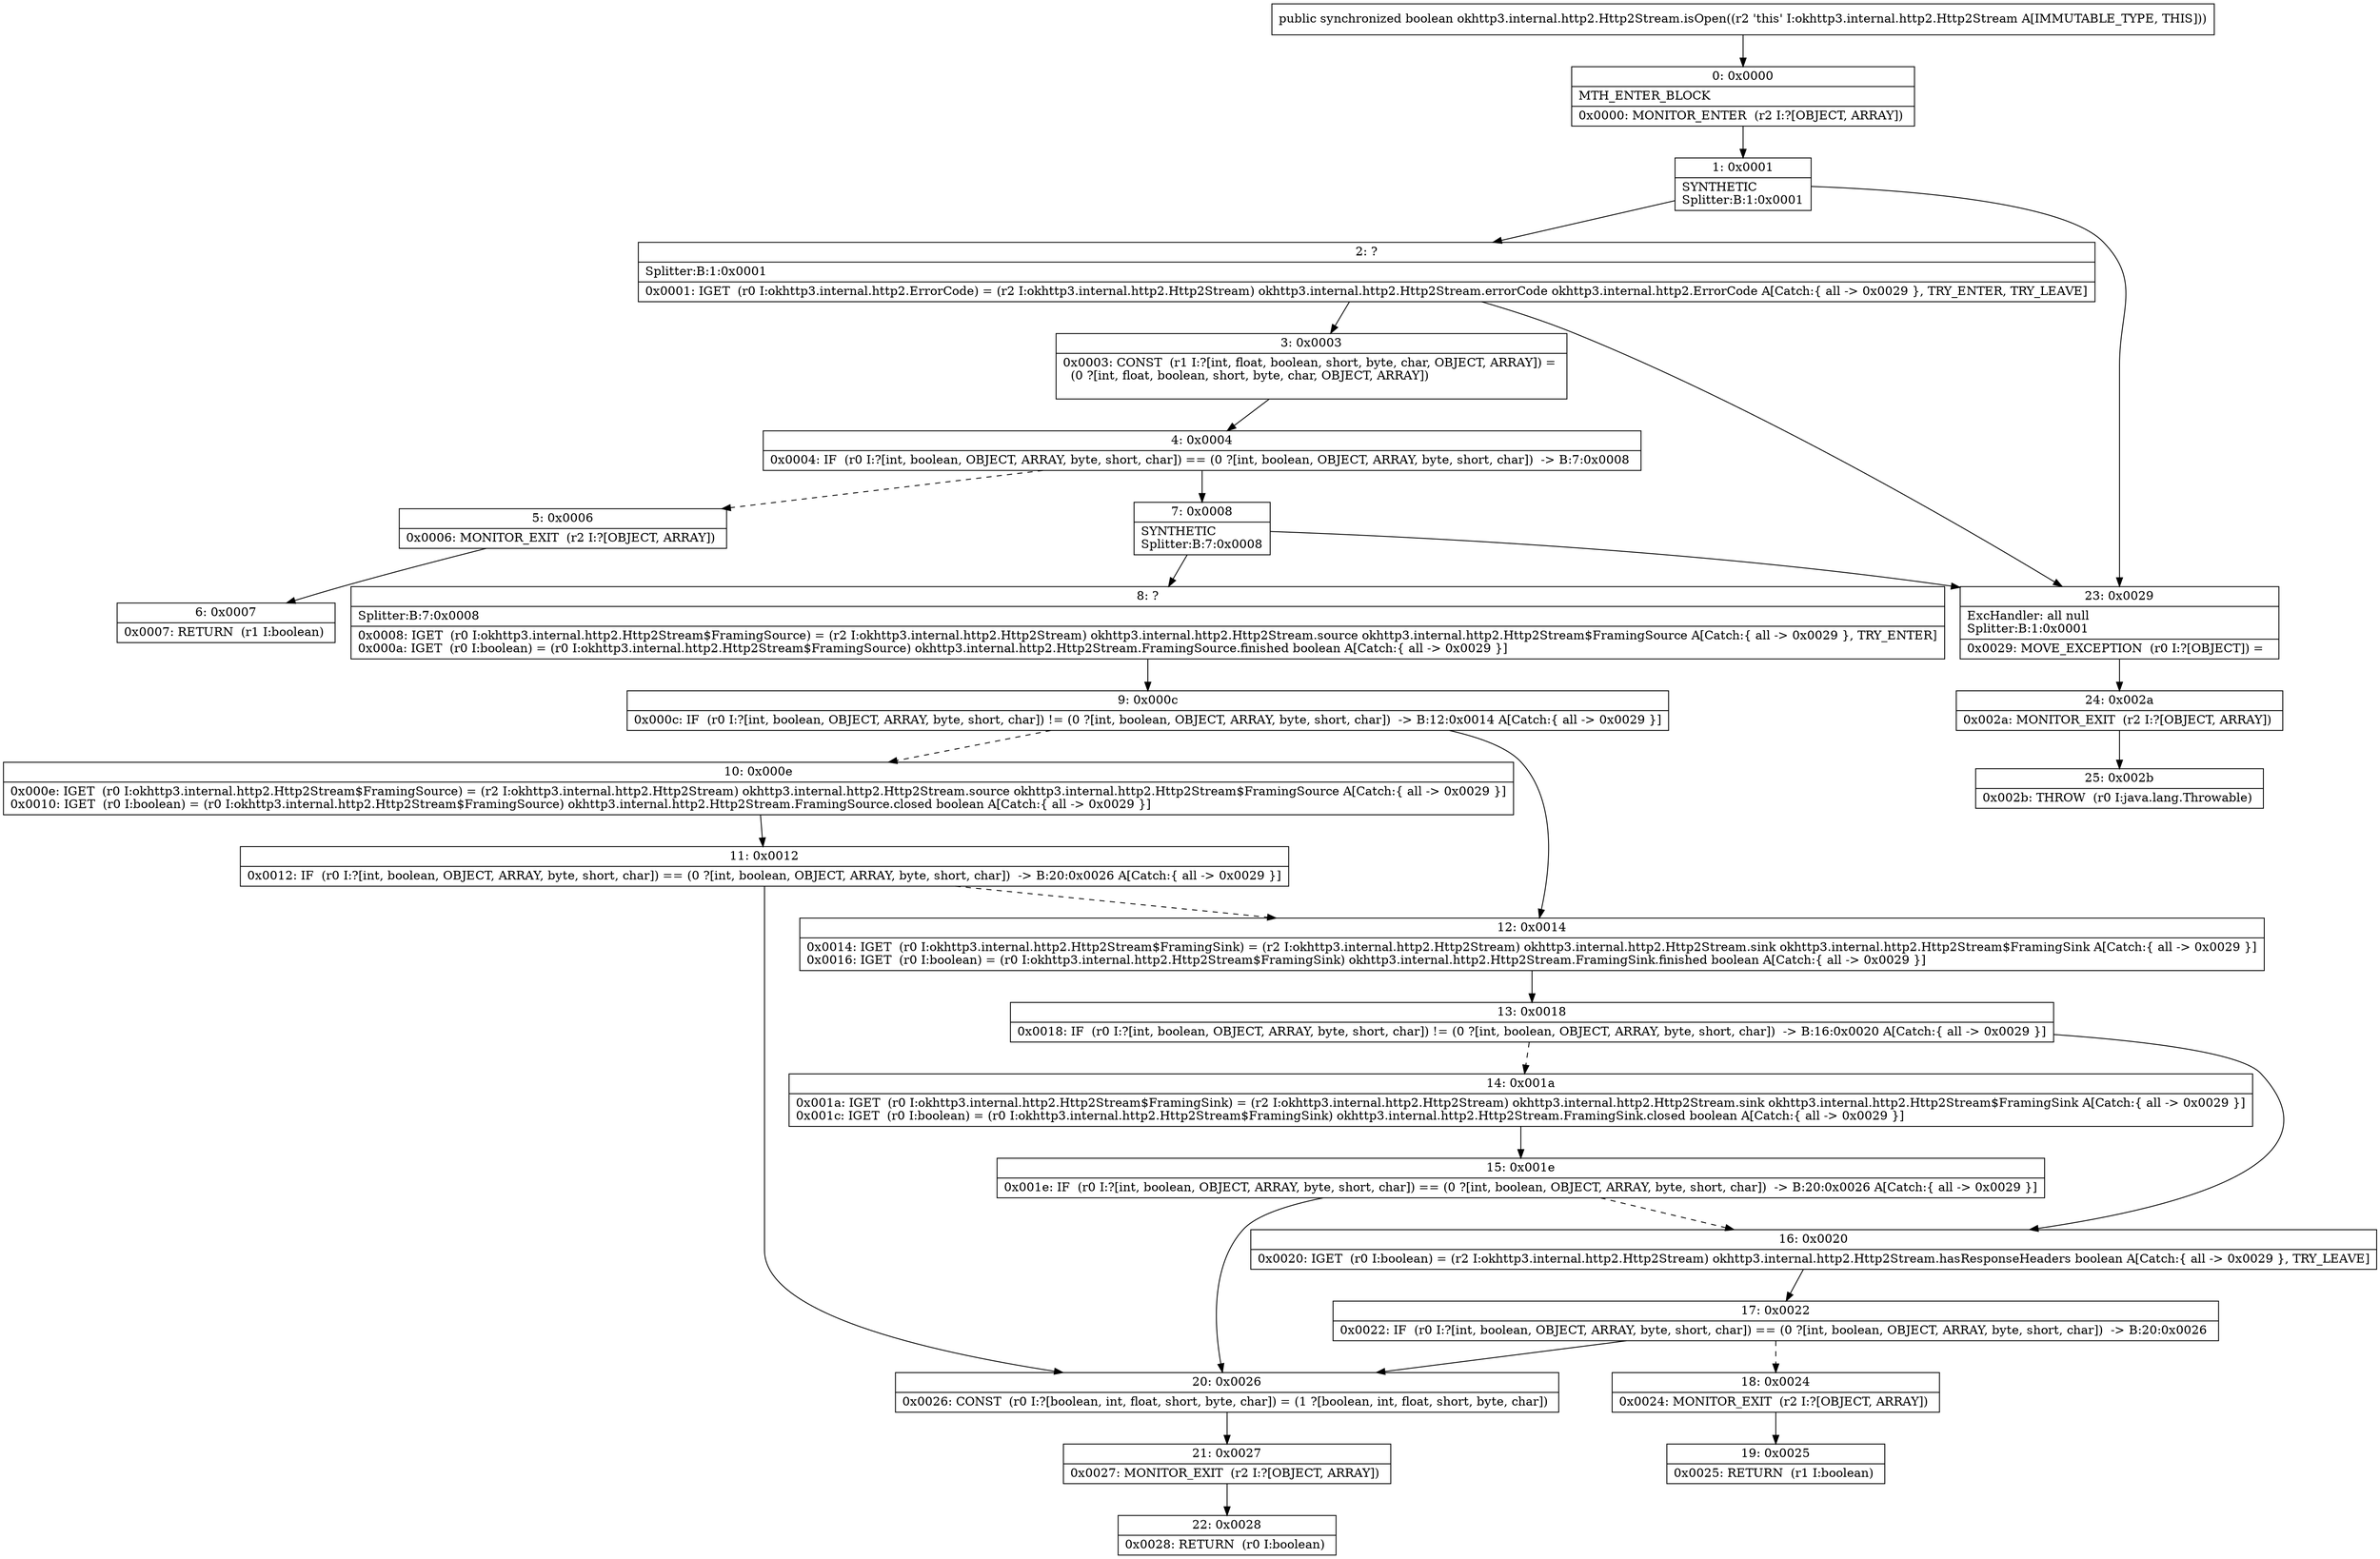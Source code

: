 digraph "CFG forokhttp3.internal.http2.Http2Stream.isOpen()Z" {
Node_0 [shape=record,label="{0\:\ 0x0000|MTH_ENTER_BLOCK\l|0x0000: MONITOR_ENTER  (r2 I:?[OBJECT, ARRAY]) \l}"];
Node_1 [shape=record,label="{1\:\ 0x0001|SYNTHETIC\lSplitter:B:1:0x0001\l}"];
Node_2 [shape=record,label="{2\:\ ?|Splitter:B:1:0x0001\l|0x0001: IGET  (r0 I:okhttp3.internal.http2.ErrorCode) = (r2 I:okhttp3.internal.http2.Http2Stream) okhttp3.internal.http2.Http2Stream.errorCode okhttp3.internal.http2.ErrorCode A[Catch:\{ all \-\> 0x0029 \}, TRY_ENTER, TRY_LEAVE]\l}"];
Node_3 [shape=record,label="{3\:\ 0x0003|0x0003: CONST  (r1 I:?[int, float, boolean, short, byte, char, OBJECT, ARRAY]) = \l  (0 ?[int, float, boolean, short, byte, char, OBJECT, ARRAY])\l \l}"];
Node_4 [shape=record,label="{4\:\ 0x0004|0x0004: IF  (r0 I:?[int, boolean, OBJECT, ARRAY, byte, short, char]) == (0 ?[int, boolean, OBJECT, ARRAY, byte, short, char])  \-\> B:7:0x0008 \l}"];
Node_5 [shape=record,label="{5\:\ 0x0006|0x0006: MONITOR_EXIT  (r2 I:?[OBJECT, ARRAY]) \l}"];
Node_6 [shape=record,label="{6\:\ 0x0007|0x0007: RETURN  (r1 I:boolean) \l}"];
Node_7 [shape=record,label="{7\:\ 0x0008|SYNTHETIC\lSplitter:B:7:0x0008\l}"];
Node_8 [shape=record,label="{8\:\ ?|Splitter:B:7:0x0008\l|0x0008: IGET  (r0 I:okhttp3.internal.http2.Http2Stream$FramingSource) = (r2 I:okhttp3.internal.http2.Http2Stream) okhttp3.internal.http2.Http2Stream.source okhttp3.internal.http2.Http2Stream$FramingSource A[Catch:\{ all \-\> 0x0029 \}, TRY_ENTER]\l0x000a: IGET  (r0 I:boolean) = (r0 I:okhttp3.internal.http2.Http2Stream$FramingSource) okhttp3.internal.http2.Http2Stream.FramingSource.finished boolean A[Catch:\{ all \-\> 0x0029 \}]\l}"];
Node_9 [shape=record,label="{9\:\ 0x000c|0x000c: IF  (r0 I:?[int, boolean, OBJECT, ARRAY, byte, short, char]) != (0 ?[int, boolean, OBJECT, ARRAY, byte, short, char])  \-\> B:12:0x0014 A[Catch:\{ all \-\> 0x0029 \}]\l}"];
Node_10 [shape=record,label="{10\:\ 0x000e|0x000e: IGET  (r0 I:okhttp3.internal.http2.Http2Stream$FramingSource) = (r2 I:okhttp3.internal.http2.Http2Stream) okhttp3.internal.http2.Http2Stream.source okhttp3.internal.http2.Http2Stream$FramingSource A[Catch:\{ all \-\> 0x0029 \}]\l0x0010: IGET  (r0 I:boolean) = (r0 I:okhttp3.internal.http2.Http2Stream$FramingSource) okhttp3.internal.http2.Http2Stream.FramingSource.closed boolean A[Catch:\{ all \-\> 0x0029 \}]\l}"];
Node_11 [shape=record,label="{11\:\ 0x0012|0x0012: IF  (r0 I:?[int, boolean, OBJECT, ARRAY, byte, short, char]) == (0 ?[int, boolean, OBJECT, ARRAY, byte, short, char])  \-\> B:20:0x0026 A[Catch:\{ all \-\> 0x0029 \}]\l}"];
Node_12 [shape=record,label="{12\:\ 0x0014|0x0014: IGET  (r0 I:okhttp3.internal.http2.Http2Stream$FramingSink) = (r2 I:okhttp3.internal.http2.Http2Stream) okhttp3.internal.http2.Http2Stream.sink okhttp3.internal.http2.Http2Stream$FramingSink A[Catch:\{ all \-\> 0x0029 \}]\l0x0016: IGET  (r0 I:boolean) = (r0 I:okhttp3.internal.http2.Http2Stream$FramingSink) okhttp3.internal.http2.Http2Stream.FramingSink.finished boolean A[Catch:\{ all \-\> 0x0029 \}]\l}"];
Node_13 [shape=record,label="{13\:\ 0x0018|0x0018: IF  (r0 I:?[int, boolean, OBJECT, ARRAY, byte, short, char]) != (0 ?[int, boolean, OBJECT, ARRAY, byte, short, char])  \-\> B:16:0x0020 A[Catch:\{ all \-\> 0x0029 \}]\l}"];
Node_14 [shape=record,label="{14\:\ 0x001a|0x001a: IGET  (r0 I:okhttp3.internal.http2.Http2Stream$FramingSink) = (r2 I:okhttp3.internal.http2.Http2Stream) okhttp3.internal.http2.Http2Stream.sink okhttp3.internal.http2.Http2Stream$FramingSink A[Catch:\{ all \-\> 0x0029 \}]\l0x001c: IGET  (r0 I:boolean) = (r0 I:okhttp3.internal.http2.Http2Stream$FramingSink) okhttp3.internal.http2.Http2Stream.FramingSink.closed boolean A[Catch:\{ all \-\> 0x0029 \}]\l}"];
Node_15 [shape=record,label="{15\:\ 0x001e|0x001e: IF  (r0 I:?[int, boolean, OBJECT, ARRAY, byte, short, char]) == (0 ?[int, boolean, OBJECT, ARRAY, byte, short, char])  \-\> B:20:0x0026 A[Catch:\{ all \-\> 0x0029 \}]\l}"];
Node_16 [shape=record,label="{16\:\ 0x0020|0x0020: IGET  (r0 I:boolean) = (r2 I:okhttp3.internal.http2.Http2Stream) okhttp3.internal.http2.Http2Stream.hasResponseHeaders boolean A[Catch:\{ all \-\> 0x0029 \}, TRY_LEAVE]\l}"];
Node_17 [shape=record,label="{17\:\ 0x0022|0x0022: IF  (r0 I:?[int, boolean, OBJECT, ARRAY, byte, short, char]) == (0 ?[int, boolean, OBJECT, ARRAY, byte, short, char])  \-\> B:20:0x0026 \l}"];
Node_18 [shape=record,label="{18\:\ 0x0024|0x0024: MONITOR_EXIT  (r2 I:?[OBJECT, ARRAY]) \l}"];
Node_19 [shape=record,label="{19\:\ 0x0025|0x0025: RETURN  (r1 I:boolean) \l}"];
Node_20 [shape=record,label="{20\:\ 0x0026|0x0026: CONST  (r0 I:?[boolean, int, float, short, byte, char]) = (1 ?[boolean, int, float, short, byte, char]) \l}"];
Node_21 [shape=record,label="{21\:\ 0x0027|0x0027: MONITOR_EXIT  (r2 I:?[OBJECT, ARRAY]) \l}"];
Node_22 [shape=record,label="{22\:\ 0x0028|0x0028: RETURN  (r0 I:boolean) \l}"];
Node_23 [shape=record,label="{23\:\ 0x0029|ExcHandler: all null\lSplitter:B:1:0x0001\l|0x0029: MOVE_EXCEPTION  (r0 I:?[OBJECT]) =  \l}"];
Node_24 [shape=record,label="{24\:\ 0x002a|0x002a: MONITOR_EXIT  (r2 I:?[OBJECT, ARRAY]) \l}"];
Node_25 [shape=record,label="{25\:\ 0x002b|0x002b: THROW  (r0 I:java.lang.Throwable) \l}"];
MethodNode[shape=record,label="{public synchronized boolean okhttp3.internal.http2.Http2Stream.isOpen((r2 'this' I:okhttp3.internal.http2.Http2Stream A[IMMUTABLE_TYPE, THIS])) }"];
MethodNode -> Node_0;
Node_0 -> Node_1;
Node_1 -> Node_2;
Node_1 -> Node_23;
Node_2 -> Node_3;
Node_2 -> Node_23;
Node_3 -> Node_4;
Node_4 -> Node_5[style=dashed];
Node_4 -> Node_7;
Node_5 -> Node_6;
Node_7 -> Node_8;
Node_7 -> Node_23;
Node_8 -> Node_9;
Node_9 -> Node_10[style=dashed];
Node_9 -> Node_12;
Node_10 -> Node_11;
Node_11 -> Node_12[style=dashed];
Node_11 -> Node_20;
Node_12 -> Node_13;
Node_13 -> Node_14[style=dashed];
Node_13 -> Node_16;
Node_14 -> Node_15;
Node_15 -> Node_16[style=dashed];
Node_15 -> Node_20;
Node_16 -> Node_17;
Node_17 -> Node_18[style=dashed];
Node_17 -> Node_20;
Node_18 -> Node_19;
Node_20 -> Node_21;
Node_21 -> Node_22;
Node_23 -> Node_24;
Node_24 -> Node_25;
}

